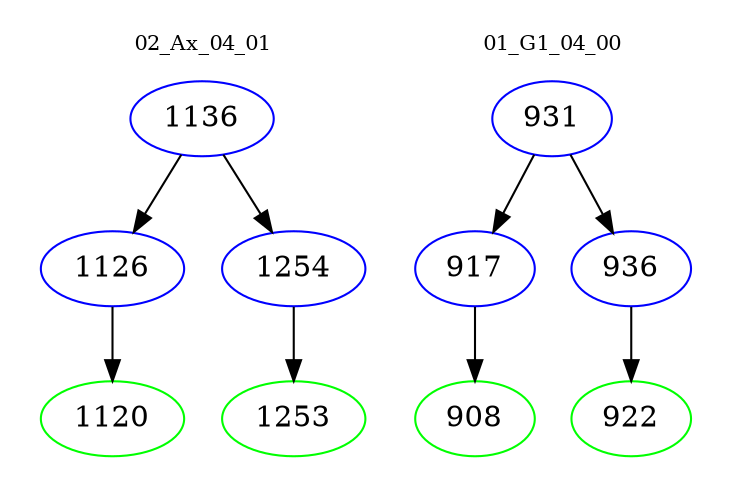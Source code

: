 digraph{
subgraph cluster_0 {
color = white
label = "02_Ax_04_01";
fontsize=10;
T0_1136 [label="1136", color="blue"]
T0_1136 -> T0_1126 [color="black"]
T0_1126 [label="1126", color="blue"]
T0_1126 -> T0_1120 [color="black"]
T0_1120 [label="1120", color="green"]
T0_1136 -> T0_1254 [color="black"]
T0_1254 [label="1254", color="blue"]
T0_1254 -> T0_1253 [color="black"]
T0_1253 [label="1253", color="green"]
}
subgraph cluster_1 {
color = white
label = "01_G1_04_00";
fontsize=10;
T1_931 [label="931", color="blue"]
T1_931 -> T1_917 [color="black"]
T1_917 [label="917", color="blue"]
T1_917 -> T1_908 [color="black"]
T1_908 [label="908", color="green"]
T1_931 -> T1_936 [color="black"]
T1_936 [label="936", color="blue"]
T1_936 -> T1_922 [color="black"]
T1_922 [label="922", color="green"]
}
}
